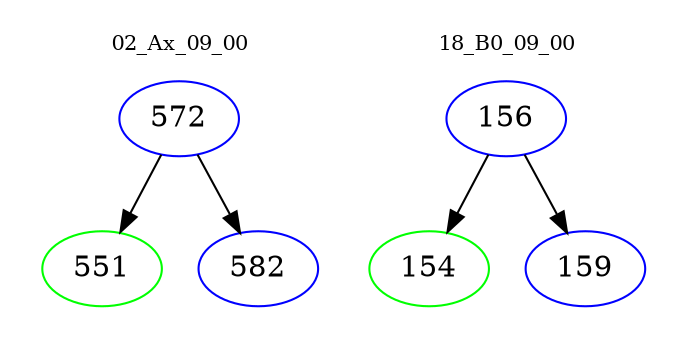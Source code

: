 digraph{
subgraph cluster_0 {
color = white
label = "02_Ax_09_00";
fontsize=10;
T0_572 [label="572", color="blue"]
T0_572 -> T0_551 [color="black"]
T0_551 [label="551", color="green"]
T0_572 -> T0_582 [color="black"]
T0_582 [label="582", color="blue"]
}
subgraph cluster_1 {
color = white
label = "18_B0_09_00";
fontsize=10;
T1_156 [label="156", color="blue"]
T1_156 -> T1_154 [color="black"]
T1_154 [label="154", color="green"]
T1_156 -> T1_159 [color="black"]
T1_159 [label="159", color="blue"]
}
}
